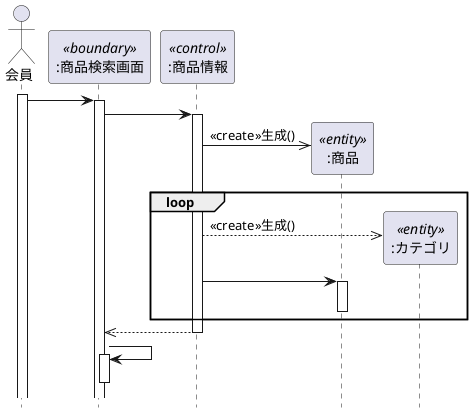 @startuml
hide footbox
actor 会員 as u1
participant ":商品検索画面" as a1 <<boundary>>
participant ":商品情報" as a2 <<control>>
participant ":商品" as a3 <<entity>>
participant ":カテゴリ" as a4 <<entity>>
activate u1
u1->a1
activate a1
a1->a2
activate a2
create a3
a2->>a3:<<create>>生成()


loop 
create a4
a2-->>a4:<<create>>生成()
a2->a3
activate a3
deactivate a3

end loop
a2-->>a1
deactivate a2
a1->a1
activate a1
deactivate a1
@enduml